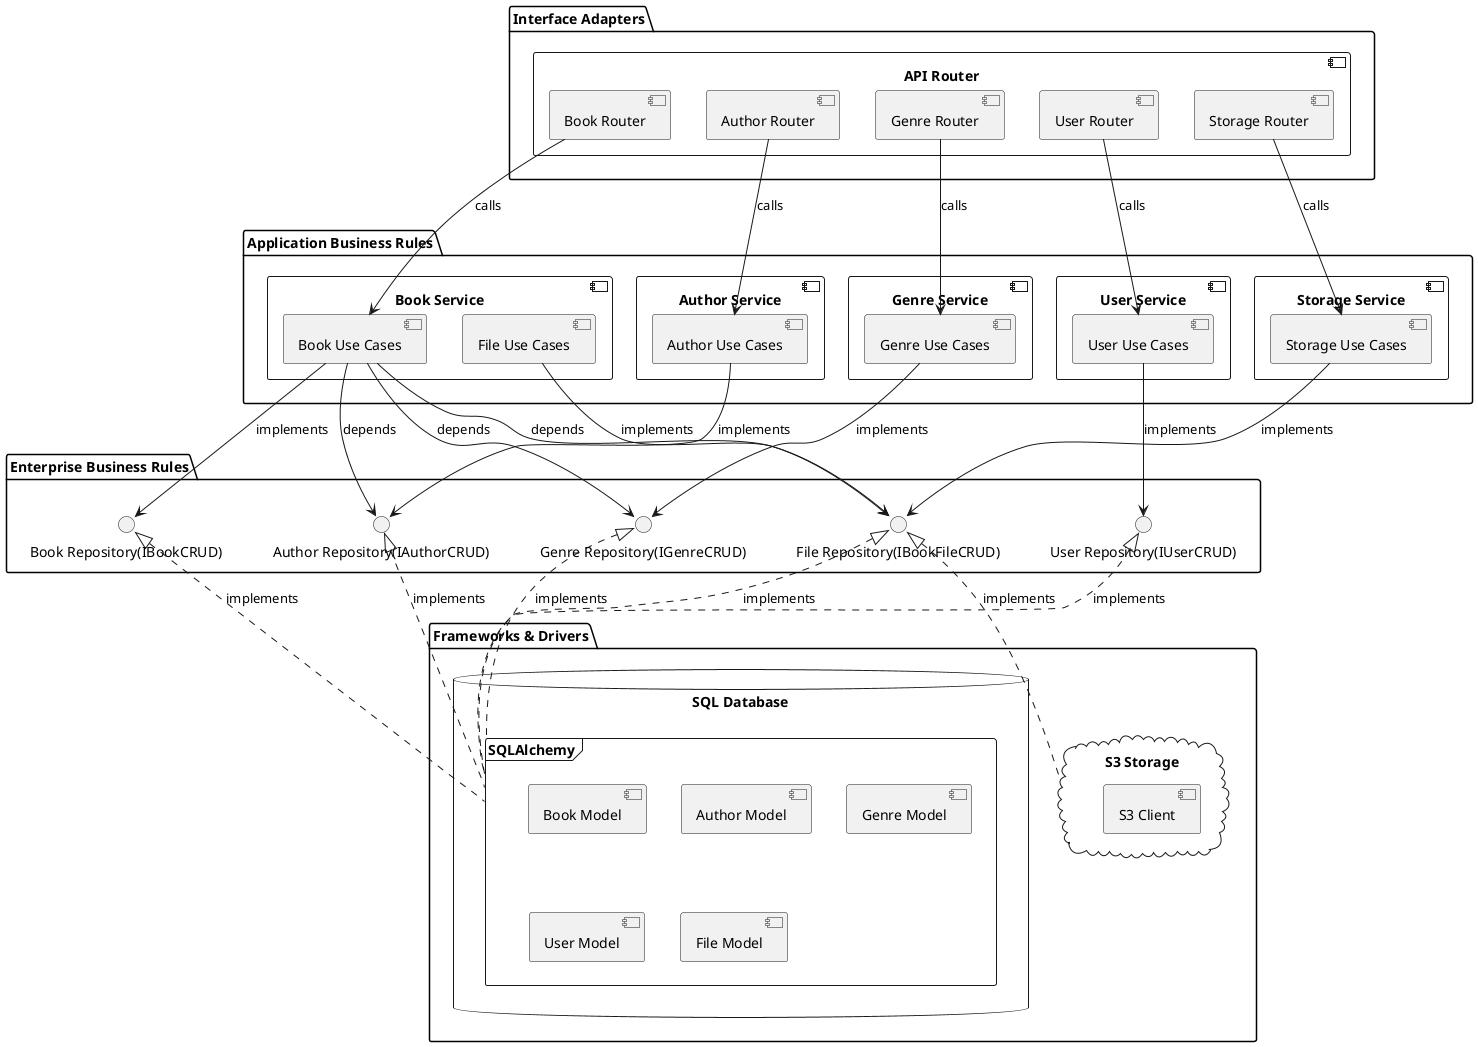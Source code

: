 @startuml Clean Architecture Book Service

skinparam monochrome true
skinparam componentStyle uml2

package "Interface Adapters" {
    component "API Router" as api_router {
        [Book Router]
        [Author Router]
        [Genre Router]
        [User Router]
        [Storage Router]
    }
}

package "Application Business Rules" {
    component "Book Service" as booksvc {
        component "Book Use Cases" as book_usecases
        component "File Use Cases" as file_usecases
    }

    component "Author Service" as authorsvc {
        component "Author Use Cases" as author_usecases
    }

    component "Genre Service" as genresvc {
        component "Genre Use Cases" as genre_usecases
    }

    component "User Service" as usersvc {
        component "User Use Cases" as user_usecases
    }

    component "Storage Service" as storagesvc {
        component "Storage Use Cases" as storage_usecases
    }
}

package "Enterprise Business Rules" {
    interface "Book Repository(IBookCRUD)" as book_repo
    interface "Author Repository(IAuthorCRUD)" as author_repo
    interface "Genre Repository(IGenreCRUD)" as genre_repo
    interface "User Repository(IUserCRUD)" as user_repo
    interface "File Repository(IBookFileCRUD)" as file_repo
}

package "Frameworks & Drivers" {
    database "SQL Database" as sql_db {
        frame "SQLAlchemy" as sqlalchemy {
            component "Book Model"
            component "Author Model"
            component "Genre Model"
            component "User Model"
            component "File Model"
        }
    }

    cloud "S3 Storage" as s3 {
        component "S3 Client"
    }
}

' Connections
[Book Router] --> book_usecases : calls
[Author Router] --> author_usecases : calls
[Genre Router] --> genre_usecases : calls
[User Router] --> user_usecases : calls
[Storage Router] --> storage_usecases : calls

book_usecases --> book_repo : implements
author_usecases --> author_repo : implements
genre_usecases --> genre_repo : implements
user_usecases --> user_repo : implements
file_usecases --> file_repo : implements
storage_usecases --> file_repo : implements

book_repo <|.. sqlalchemy : implements
author_repo <|.. sqlalchemy : implements
genre_repo <|.. sqlalchemy : implements
user_repo <|.. sqlalchemy : implements
file_repo <|.. sqlalchemy : implements
file_repo <|.. s3 : implements

book_usecases --> author_repo : depends
book_usecases --> genre_repo : depends
book_usecases --> file_repo : depends

@enduml